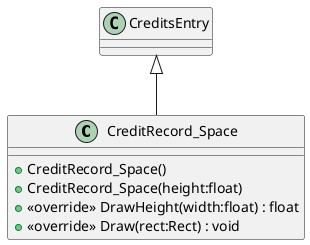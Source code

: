 @startuml
class CreditRecord_Space {
    + CreditRecord_Space()
    + CreditRecord_Space(height:float)
    + <<override>> DrawHeight(width:float) : float
    + <<override>> Draw(rect:Rect) : void
}
CreditsEntry <|-- CreditRecord_Space
@enduml
